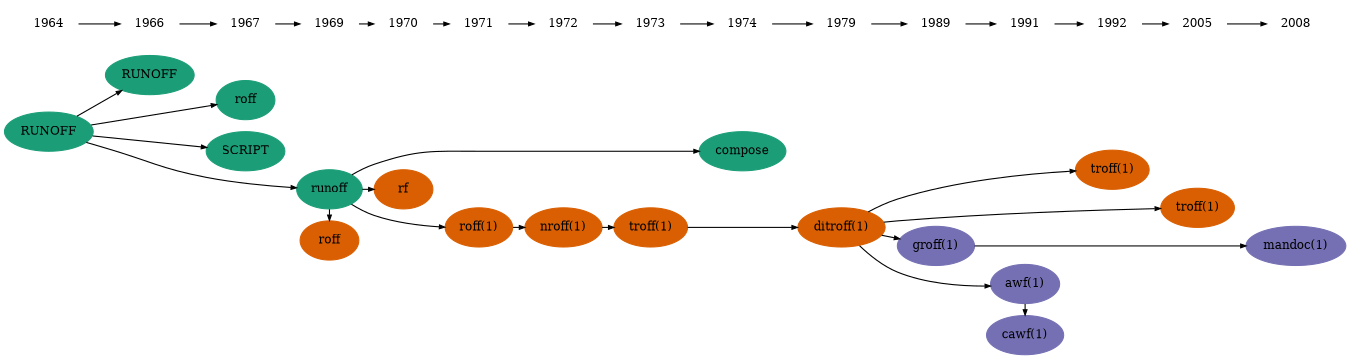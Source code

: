 /*	$Id$ */
digraph manpages {
	rankdir=LR;
	size="9,18";
	ranksep=0.15;
	nodesep=0.15;

	node [shape=ellipse,fontsize=11,colorscheme=dark24,style=filled];
	edge [arrowhead=normal,arrowsize=0.5];

	subgraph { 
		node [color=1];
		runoff1 [label="RUNOFF" URL="#x1964_RUNOFF"];
		runoff4 [label="RUNOFF" URL="#x1966_RUNOFF"];
		runoff2 [label="roff" URL="#x1967_roff"];
		script [label="SCRIPT" URL="#x1967_SCRIPT"];
		runoff3 [label="runoff" URL="#x1969"]; 
		compose [label="compose" URL="#x1974_compose"]; 
	}

	subgraph {
		node [color=2];
		rf [label="rf" URL="#x1970_rf"];
		roff1 [label="roff(1)" URL="#x1971"];
		roff2 [label="roff" URL="#x1969_roff"];
		nroff [label="nroff(1)" URL="#x1972"];
		troff [label="troff(1)" URL="#x1973"];
		ditroff [label="ditroff(1)" URL="#x1979"];
		ptroff [label="troff(1)" URL="#x1992"];
		htroff [label="troff(1)" URL="#x2005_troff"];
	}

	subgraph {
		node [color=3];
		groff [label="groff(1)" URL="#x1989_groff"];
		awf [label="awf(1)" URL="#x1991_awf"];
		cawf [label="cawf(1)" URL="#x1991_cawf"];
		mandoc [label="mandoc(1)" URL="#x2008_mandoc"];
	}

	runoff1 -> { runoff4 runoff2 runoff3 script };
	runoff3 -> { roff1 compose rf roff2 };
	roff1 -> nroff;
	nroff -> troff;
	troff -> ditroff;
	ditroff -> { groff htroff ptroff awf };
	groff -> mandoc;
	awf -> cawf;


	subgraph {
		node[colorscheme=x11,color=white];
		1964 -> 1966 -> 1967 -> 1969 -> 1970 -> 1971 -> 1972 -> 
		1973 -> 1974 -> 1979 -> 1989 -> 1991 -> 1992 -> 2005 -> 2008;
	}

	{ rank = same; 1964 runoff1 };
	{ rank = same; 1967 script runoff2 };
	{ rank = same; 1969 runoff3 roff2 };
	{ rank = same; 1970 rf };
	{ rank = same; 1971 roff1 };
	{ rank = same; 1972 nroff };
	{ rank = same; 1973 troff };
	{ rank = same; 1974 compose };
	{ rank = same; 1979 ditroff };
	{ rank = same; 1989 groff };
	{ rank = same; 1991 awf cawf };
	{ rank = same; 1992 ptroff };
	{ rank = same; 2005 htroff };
	{ rank = same; 2008 mandoc };

}
